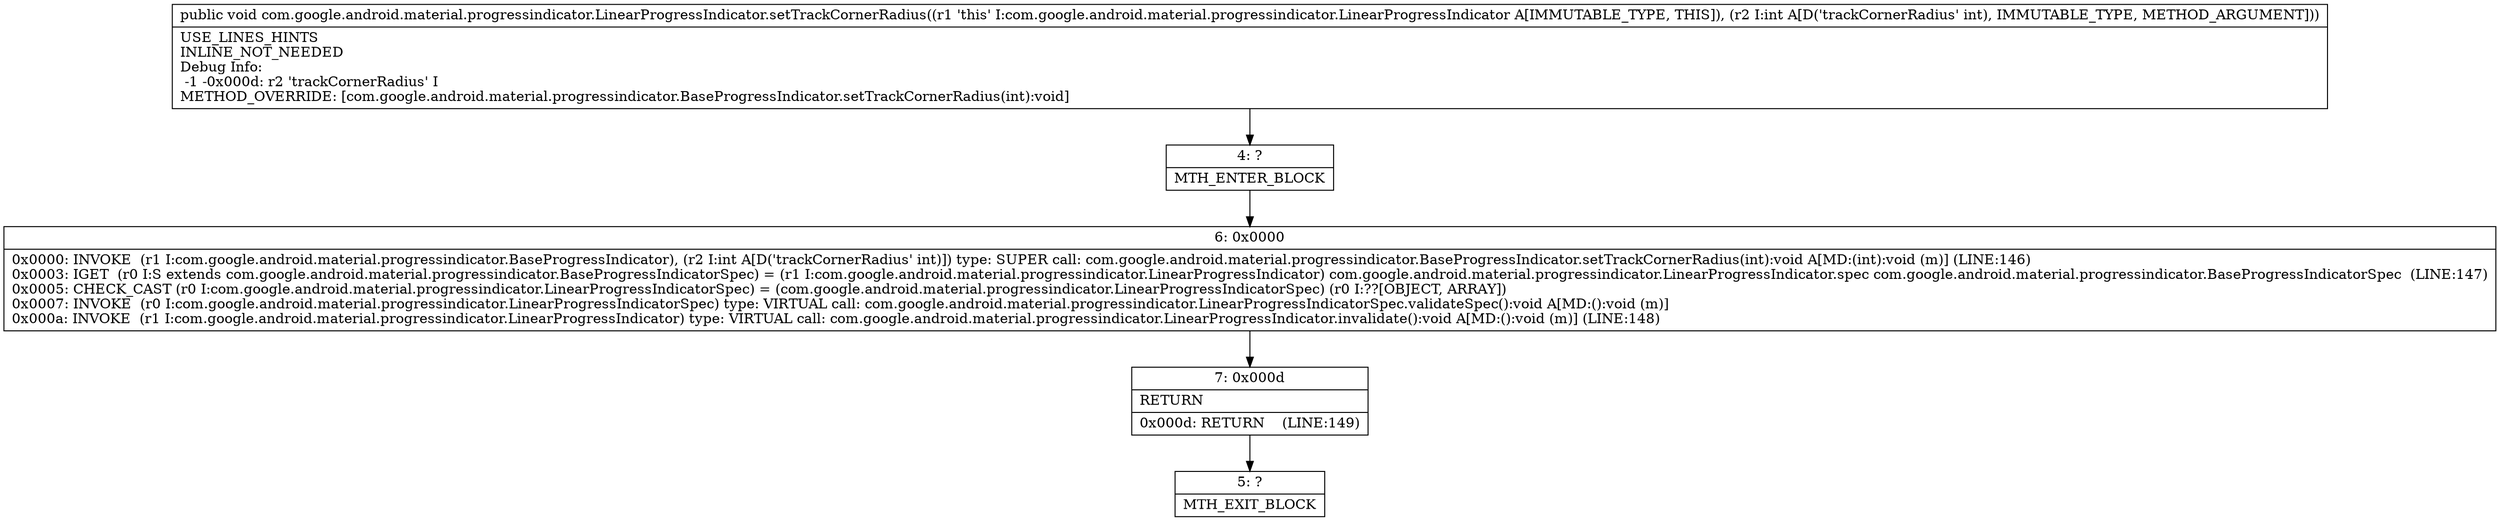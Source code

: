 digraph "CFG forcom.google.android.material.progressindicator.LinearProgressIndicator.setTrackCornerRadius(I)V" {
Node_4 [shape=record,label="{4\:\ ?|MTH_ENTER_BLOCK\l}"];
Node_6 [shape=record,label="{6\:\ 0x0000|0x0000: INVOKE  (r1 I:com.google.android.material.progressindicator.BaseProgressIndicator), (r2 I:int A[D('trackCornerRadius' int)]) type: SUPER call: com.google.android.material.progressindicator.BaseProgressIndicator.setTrackCornerRadius(int):void A[MD:(int):void (m)] (LINE:146)\l0x0003: IGET  (r0 I:S extends com.google.android.material.progressindicator.BaseProgressIndicatorSpec) = (r1 I:com.google.android.material.progressindicator.LinearProgressIndicator) com.google.android.material.progressindicator.LinearProgressIndicator.spec com.google.android.material.progressindicator.BaseProgressIndicatorSpec  (LINE:147)\l0x0005: CHECK_CAST (r0 I:com.google.android.material.progressindicator.LinearProgressIndicatorSpec) = (com.google.android.material.progressindicator.LinearProgressIndicatorSpec) (r0 I:??[OBJECT, ARRAY]) \l0x0007: INVOKE  (r0 I:com.google.android.material.progressindicator.LinearProgressIndicatorSpec) type: VIRTUAL call: com.google.android.material.progressindicator.LinearProgressIndicatorSpec.validateSpec():void A[MD:():void (m)]\l0x000a: INVOKE  (r1 I:com.google.android.material.progressindicator.LinearProgressIndicator) type: VIRTUAL call: com.google.android.material.progressindicator.LinearProgressIndicator.invalidate():void A[MD:():void (m)] (LINE:148)\l}"];
Node_7 [shape=record,label="{7\:\ 0x000d|RETURN\l|0x000d: RETURN    (LINE:149)\l}"];
Node_5 [shape=record,label="{5\:\ ?|MTH_EXIT_BLOCK\l}"];
MethodNode[shape=record,label="{public void com.google.android.material.progressindicator.LinearProgressIndicator.setTrackCornerRadius((r1 'this' I:com.google.android.material.progressindicator.LinearProgressIndicator A[IMMUTABLE_TYPE, THIS]), (r2 I:int A[D('trackCornerRadius' int), IMMUTABLE_TYPE, METHOD_ARGUMENT]))  | USE_LINES_HINTS\lINLINE_NOT_NEEDED\lDebug Info:\l  \-1 \-0x000d: r2 'trackCornerRadius' I\lMETHOD_OVERRIDE: [com.google.android.material.progressindicator.BaseProgressIndicator.setTrackCornerRadius(int):void]\l}"];
MethodNode -> Node_4;Node_4 -> Node_6;
Node_6 -> Node_7;
Node_7 -> Node_5;
}

